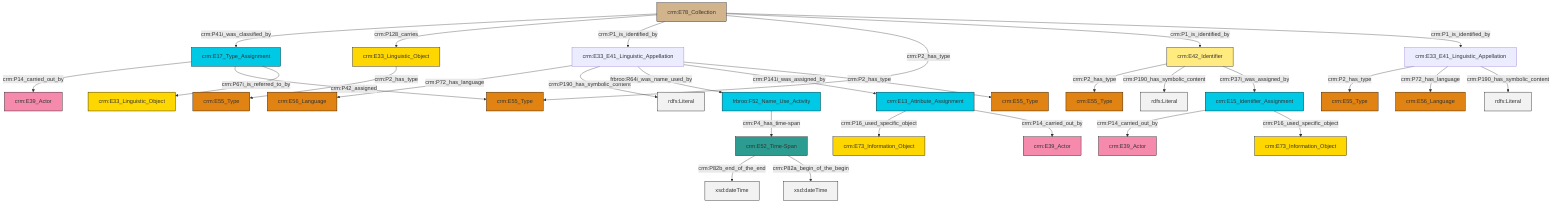 graph TD
classDef Literal fill:#f2f2f2,stroke:#000000;
classDef CRM_Entity fill:#FFFFFF,stroke:#000000;
classDef Temporal_Entity fill:#00C9E6, stroke:#000000;
classDef Type fill:#E18312, stroke:#000000;
classDef Time-Span fill:#2C9C91, stroke:#000000;
classDef Appellation fill:#FFEB7F, stroke:#000000;
classDef Place fill:#008836, stroke:#000000;
classDef Persistent_Item fill:#B266B2, stroke:#000000;
classDef Conceptual_Object fill:#FFD700, stroke:#000000;
classDef Physical_Thing fill:#D2B48C, stroke:#000000;
classDef Actor fill:#f58aad, stroke:#000000;
classDef PC_Classes fill:#4ce600, stroke:#000000;
classDef Multi fill:#cccccc,stroke:#000000;

0["crm:E17_Type_Assignment"]:::Temporal_Entity -->|crm:P14_carried_out_by| 1["crm:E39_Actor"]:::Actor
2["crm:E15_Identifier_Assignment"]:::Temporal_Entity -->|crm:P14_carried_out_by| 3["crm:E39_Actor"]:::Actor
4["crm:E78_Collection"]:::Physical_Thing -->|crm:P41i_was_classified_by| 0["crm:E17_Type_Assignment"]:::Temporal_Entity
5["crm:E33_E41_Linguistic_Appellation"]:::Default -->|crm:P2_has_type| 6["crm:E55_Type"]:::Type
9["crm:E42_Identifier"]:::Appellation -->|crm:P2_has_type| 10["crm:E55_Type"]:::Type
11["crm:E52_Time-Span"]:::Time-Span -->|crm:P82b_end_of_the_end| 12[xsd:dateTime]:::Literal
11["crm:E52_Time-Span"]:::Time-Span -->|crm:P82a_begin_of_the_begin| 13[xsd:dateTime]:::Literal
14["crm:E33_E41_Linguistic_Appellation"]:::Default -->|crm:P72_has_language| 7["crm:E56_Language"]:::Type
15["crm:E33_Linguistic_Object"]:::Conceptual_Object -->|crm:P2_has_type| 16["crm:E55_Type"]:::Type
4["crm:E78_Collection"]:::Physical_Thing -->|crm:P128_carries| 15["crm:E33_Linguistic_Object"]:::Conceptual_Object
0["crm:E17_Type_Assignment"]:::Temporal_Entity -->|crm:P42_assigned| 28["crm:E55_Type"]:::Type
0["crm:E17_Type_Assignment"]:::Temporal_Entity -->|crm:P67i_is_referred_to_by| 25["crm:E33_Linguistic_Object"]:::Conceptual_Object
5["crm:E33_E41_Linguistic_Appellation"]:::Default -->|crm:P72_has_language| 29["crm:E56_Language"]:::Type
5["crm:E33_E41_Linguistic_Appellation"]:::Default -->|crm:P190_has_symbolic_content| 32[rdfs:Literal]:::Literal
4["crm:E78_Collection"]:::Physical_Thing -->|crm:P1_is_identified_by| 14["crm:E33_E41_Linguistic_Appellation"]:::Default
4["crm:E78_Collection"]:::Physical_Thing -->|crm:P2_has_type| 28["crm:E55_Type"]:::Type
14["crm:E33_E41_Linguistic_Appellation"]:::Default -->|crm:P190_has_symbolic_content| 35[rdfs:Literal]:::Literal
9["crm:E42_Identifier"]:::Appellation -->|crm:P190_has_symbolic_content| 36[rdfs:Literal]:::Literal
37["crm:E13_Attribute_Assignment"]:::Temporal_Entity -->|crm:P16_used_specific_object| 19["crm:E73_Information_Object"]:::Conceptual_Object
38["frbroo:F52_Name_Use_Activity"]:::Temporal_Entity -->|crm:P4_has_time-span| 11["crm:E52_Time-Span"]:::Time-Span
4["crm:E78_Collection"]:::Physical_Thing -->|crm:P1_is_identified_by| 9["crm:E42_Identifier"]:::Appellation
14["crm:E33_E41_Linguistic_Appellation"]:::Default -->|frbroo:R64i_was_name_used_by| 38["frbroo:F52_Name_Use_Activity"]:::Temporal_Entity
14["crm:E33_E41_Linguistic_Appellation"]:::Default -->|crm:P141i_was_assigned_by| 37["crm:E13_Attribute_Assignment"]:::Temporal_Entity
9["crm:E42_Identifier"]:::Appellation -->|crm:P37i_was_assigned_by| 2["crm:E15_Identifier_Assignment"]:::Temporal_Entity
4["crm:E78_Collection"]:::Physical_Thing -->|crm:P1_is_identified_by| 5["crm:E33_E41_Linguistic_Appellation"]:::Default
2["crm:E15_Identifier_Assignment"]:::Temporal_Entity -->|crm:P16_used_specific_object| 33["crm:E73_Information_Object"]:::Conceptual_Object
14["crm:E33_E41_Linguistic_Appellation"]:::Default -->|crm:P2_has_type| 17["crm:E55_Type"]:::Type
37["crm:E13_Attribute_Assignment"]:::Temporal_Entity -->|crm:P14_carried_out_by| 40["crm:E39_Actor"]:::Actor